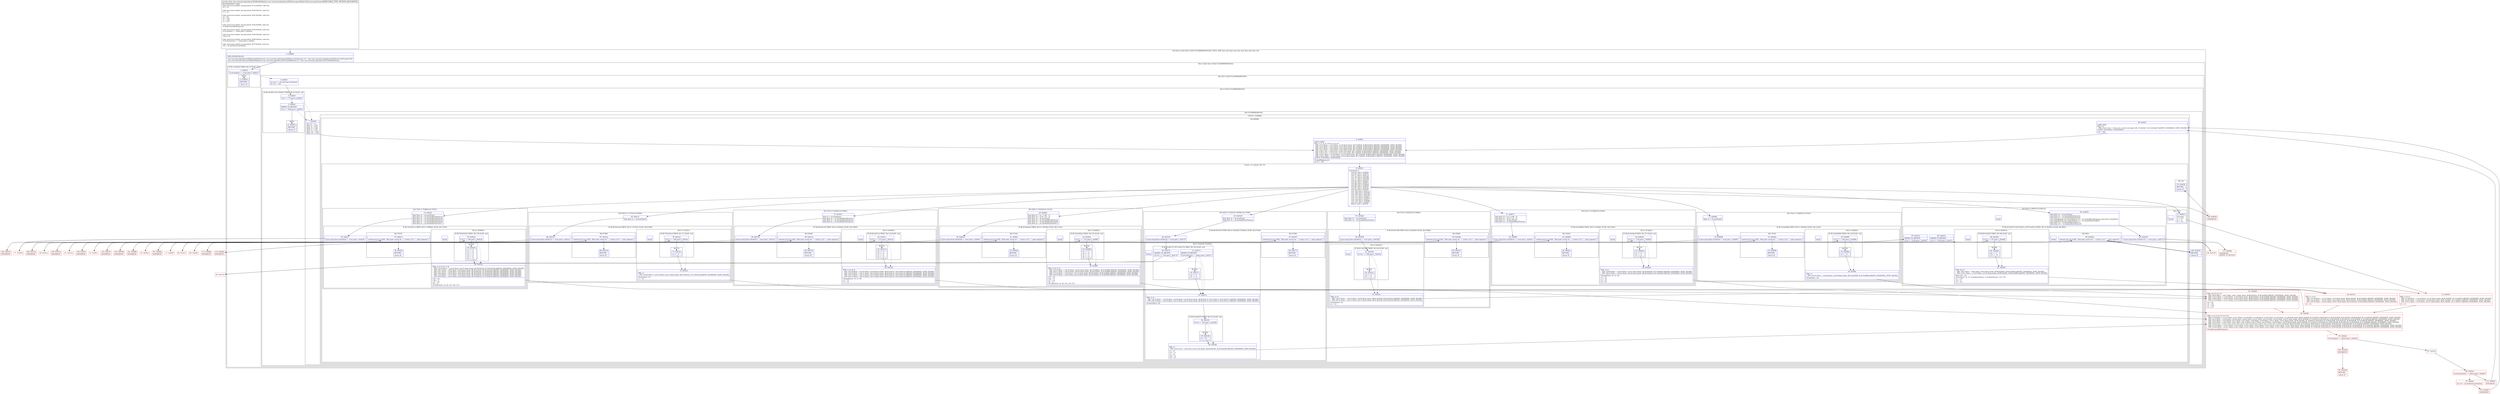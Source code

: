 digraph "CFG forcom.caverock.androidsvg.SVGParser.parsePath(Ljava\/lang\/String;)Lcom\/caverock\/androidsvg\/SVG$PathDefinition;" {
subgraph cluster_Region_2134477801 {
label = "R(2:0|(2:(1:2)|(2:3|(2:(1:6)|(4:7|(3:8|9|98)|99|100))))) | DECL_VAR: float null, float null, float null, float null, float null\l";
node [shape=record,color=blue];
Node_0 [shape=record,label="{0\:\ 0x0000|MTH_ENTER_BLOCK\l|com.caverock.androidsvg.SVGParser$TextScanner com.caverock.androidsvg.SVGParser.TextScanner r0 = new com.caverock.androidsvg.SVGParser.TextScanner(r18)\lcom.caverock.androidsvg.SVG$PathDefinition com.caverock.androidsvg.SVG.PathDefinition r9 = new com.caverock.androidsvg.SVG.PathDefinition()\l}"];
subgraph cluster_Region_1068958347 {
label = "R(2:(1:2)|(2:3|(2:(1:6)|(4:7|(3:8|9|98)|99|100))))";
node [shape=record,color=blue];
subgraph cluster_IfRegion_1902236401 {
label = "IF [B:1:0x0010] THEN: R(1:2) ELSE: null";
node [shape=record,color=blue];
Node_1 [shape=record,label="{1\:\ 0x0010|if (r0.empty() == true) goto L_0x0012\l}"];
subgraph cluster_Region_2064632595 {
label = "R(1:2)";
node [shape=record,color=blue];
Node_2 [shape=record,label="{2\:\ 0x0012|RETURN\l|return r9\l}"];
}
}
subgraph cluster_Region_1403106353 {
label = "R(2:3|(2:(1:6)|(4:7|(3:8|9|98)|99|100)))";
node [shape=record,color=blue];
Node_3 [shape=record,label="{3\:\ 0x0013|int int r1 = r0.nextChar().intValue()\lint r10 = 109\l}"];
subgraph cluster_Region_699109252 {
label = "R(2:(1:6)|(4:7|(3:8|9|98)|99|100))";
node [shape=record,color=blue];
subgraph cluster_IfRegion_359711494 {
label = "IF [B:4:0x001f, B:5:0x0021] THEN: R(1:6) ELSE: null";
node [shape=record,color=blue];
Node_4 [shape=record,label="{4\:\ 0x001f|if (r1 != 77) goto L_0x0021\l}"];
Node_5 [shape=record,label="{5\:\ 0x0021|ADDED_TO_REGION\l|if (r1 != 109) goto L_0x0023\l}"];
subgraph cluster_Region_712042664 {
label = "R(1:6)";
node [shape=record,color=blue];
Node_6 [shape=record,label="{6\:\ 0x0023|RETURN\l|return r9\l}"];
}
}
subgraph cluster_Region_1887518641 {
label = "R(4:7|(3:8|9|98)|99|100)";
node [shape=record,color=blue];
Node_7 [shape=record,label="{7\:\ 0x0024|int r12 = r1\lfloat r1 = 0.0f\lfloat r2 = 0.0f\lfloat r3 = 0.0f\lfloat r4 = 0.0f\lfloat r13 = 0.0f\lfloat r14 = 0.0f\l}"];
subgraph cluster_LoopRegion_1909413068 {
label = "LOOP:0: (3:8|9|98)";
node [shape=record,color=blue];
subgraph cluster_Region_276894072 {
label = "R(3:8|9|98)";
node [shape=record,color=blue];
Node_8 [shape=record,label="{8\:\ 0x002c|LOOP_START\lPHI: r1 r2 r3 r4 r10 r12 r13 r14 \l  PHI: (r1v5 float) = (r1v4 float), (r1v6 float) binds: [B:7:0x0024, B:98:0x02b7] A[DONT_GENERATE, DONT_INLINE]\l  PHI: (r2v2 float) = (r2v1 float), (r2v3 float) binds: [B:7:0x0024, B:98:0x02b7] A[DONT_GENERATE, DONT_INLINE]\l  PHI: (r3v1 float) = (r3v0 float), (r3v2 float) binds: [B:7:0x0024, B:98:0x02b7] A[DONT_GENERATE, DONT_INLINE]\l  PHI: (r4v1 float) = (r4v0 float), (r4v2 float) binds: [B:7:0x0024, B:98:0x02b7] A[DONT_GENERATE, DONT_INLINE]\l  PHI: (r10v1 int) = (r10v0 int), (r10v2 int) binds: [B:7:0x0024, B:98:0x02b7] A[DONT_GENERATE, DONT_INLINE]\l  PHI: (r12v1 int) = (r12v0 int), (r12v3 int) binds: [B:7:0x0024, B:98:0x02b7] A[DONT_GENERATE, DONT_INLINE]\l  PHI: (r13v1 float) = (r13v0 float), (r13v2 float) binds: [B:7:0x0024, B:98:0x02b7] A[DONT_GENERATE, DONT_INLINE]\l  PHI: (r14v1 float) = (r14v0 float), (r14v2 float) binds: [B:7:0x0024, B:98:0x02b7] A[DONT_GENERATE, DONT_INLINE]\lLOOP:0: B:8:0x002c\-\>B:98:0x02b7\l|r0.skipWhitespace()\lint r5 = 108\l}"];
subgraph cluster_SwitchRegion_431174165 {
label = "Switch: 10, default: R(1:10)";
node [shape=record,color=blue];
Node_9 [shape=record,label="{9\:\ 0x0033|switch(r12) \{\l    case 65: goto L_0x0252;\l    case 67: goto L_0x01f5;\l    case 72: goto L_0x01c3;\l    case 76: goto L_0x018d;\l    case 77: goto L_0x0149;\l    case 81: goto L_0x0107;\l    case 83: goto L_0x00b1;\l    case 84: goto L_0x0071;\l    case 86: goto L_0x0040;\l    case 90: goto L_0x0037;\l    case 97: goto L_0x0252;\l    case 99: goto L_0x01f5;\l    case 104: goto L_0x01c3;\l    case 108: goto L_0x018d;\l    case 109: goto L_0x0149;\l    case 113: goto L_0x0107;\l    case 115: goto L_0x00b1;\l    case 116: goto L_0x0071;\l    case 118: goto L_0x0040;\l    case 122: goto L_0x0037;\l    default: goto L_0x0036;\l\}\l}"];
subgraph cluster_Region_592750146 {
label = "R(3:82|(3:(1:90)|91|1)(2:99|1)|1)";
node [shape=record,color=blue];
Node_82 [shape=record,label="{82\:\ 0x0252|float float r2 = r0.nextFloat()\lfloat float r4 = r0.checkedNextFloat(r2)\lfloat float r5 = r0.checkedNextFloat(r4)\ljava.lang.Boolean java.lang.Boolean r6 = r0.checkedNextFlag(java.lang.Float.valueOf(r5))\ljava.lang.Boolean java.lang.Boolean r7 = r0.checkedNextFlag(r6)\lfloat float r8 = r0.checkedNextFloat(r7)\lfloat float r15 = r0.checkedNextFloat(r8)\l}"];
subgraph cluster_IfRegion_198027654 {
label = "IF [B:83:0x0276, B:85:0x027a, B:87:0x027e] THEN: R(3:(1:90)|91|1) ELSE: R(2:99|1)";
node [shape=record,color=blue];
Node_83 [shape=record,label="{83\:\ 0x0276|if (java.lang.Float.isNaN(r15) != true) goto L_0x0278\l}"];
Node_85 [shape=record,label="{85\:\ 0x027a|ADDED_TO_REGION\l|if (r2 \>= 0.0f) goto L_0x027c\l}"];
Node_87 [shape=record,label="{87\:\ 0x027e|ADDED_TO_REGION\l|if (r4 \>= 0.0f) goto L_0x0281\l}"];
subgraph cluster_Region_1979783407 {
label = "R(3:(1:90)|91|1)";
node [shape=record,color=blue];
subgraph cluster_IfRegion_1622600229 {
label = "IF [B:89:0x0283] THEN: R(1:90) ELSE: null";
node [shape=record,color=blue];
Node_89 [shape=record,label="{89\:\ 0x0283|if (r12 == 97) goto L_0x0285\l}"];
subgraph cluster_Region_1314263644 {
label = "R(1:90)";
node [shape=record,color=blue];
Node_90 [shape=record,label="{90\:\ 0x0285|r8 += r1\lr15 += r3\l}"];
}
}
Node_91 [shape=record,label="{91\:\ 0x0287|PHI: r8 r15 \l  PHI: (r8v1 float) = (r8v0 float), (r8v3 float) binds: [B:89:0x0283, B:90:0x0285] A[DONT_GENERATE, DONT_INLINE]\l  PHI: (r15v1 float) = (r15v0 float), (r15v2 float) binds: [B:89:0x0283, B:90:0x0285] A[DONT_GENERATE, DONT_INLINE]\l|float r10 = r8\lr9.arcTo(r2, r4, r5, r6.booleanValue(), r7.booleanValue(), r10, r15)\lr1 = r10\lr2 = r1\lr3 = r15\l}"];
Node_InsnContainer_1708246838 [shape=record,label="{|break\l}"];
}
subgraph cluster_Region_1942842822 {
label = "R(2:99|1)";
node [shape=record,color=blue];
Node_99 [shape=record,label="{99\:\ 0x02bb|android.util.Log.e(TAG, \"Bad path coords for \" + ((char) r12) + \" path segment\")\l}"];
Node_InsnContainer_1651843677 [shape=record,label="{|break\l}"];
}
}
Node_InsnContainer_391595576 [shape=record,label="{|break\l}"];
}
subgraph cluster_Region_1549602435 {
label = "R(2:73|(3:(1:79)|80|1)(2:75|76))";
node [shape=record,color=blue];
Node_73 [shape=record,label="{73\:\ 0x01f5|float float r2 = r0.nextFloat()\lfloat float r4 = r0.checkedNextFloat(r2)\lfloat float r5 = r0.checkedNextFloat(r4)\lfloat float r6 = r0.checkedNextFloat(r5)\lfloat float r7 = r0.checkedNextFloat(r6)\lfloat float r8 = r0.checkedNextFloat(r7)\l}"];
subgraph cluster_IfRegion_258962219 {
label = "IF [B:74:0x0211] THEN: R(3:(1:79)|80|1) ELSE: R(2:75|76)";
node [shape=record,color=blue];
Node_74 [shape=record,label="{74\:\ 0x0211|if (java.lang.Float.isNaN(r8) != true) goto L_0x0230\l}"];
subgraph cluster_Region_1267209382 {
label = "R(3:(1:79)|80|1)";
node [shape=record,color=blue];
subgraph cluster_IfRegion_1540584143 {
label = "IF [B:78:0x0232] THEN: R(1:79) ELSE: null";
node [shape=record,color=blue];
Node_78 [shape=record,label="{78\:\ 0x0232|if (r12 == 99) goto L_0x0234\l}"];
subgraph cluster_Region_1760141040 {
label = "R(1:79)";
node [shape=record,color=blue];
Node_79 [shape=record,label="{79\:\ 0x0234|r7 += r1\lr8 += r3\lr2 += r1\lr4 += r3\lr5 += r1\lr6 += r3\l}"];
}
}
Node_80 [shape=record,label="{80\:\ 0x023a|PHI: r2 r4 r5 r6 r7 r8 \l  PHI: (r2v14 float) = (r2v10 float), (r2v15 float) binds: [B:78:0x0232, B:79:0x0234] A[DONT_GENERATE, DONT_INLINE]\l  PHI: (r4v7 float) = (r4v6 float), (r4v9 float) binds: [B:78:0x0232, B:79:0x0234] A[DONT_GENERATE, DONT_INLINE]\l  PHI: (r5v7 float) = (r5v6 float), (r5v9 float) binds: [B:78:0x0232, B:79:0x0234] A[DONT_GENERATE, DONT_INLINE]\l  PHI: (r6v6 float) = (r6v5 float), (r6v8 float) binds: [B:78:0x0232, B:79:0x0234] A[DONT_GENERATE, DONT_INLINE]\l  PHI: (r7v4 float) = (r7v3 float), (r7v6 float) binds: [B:78:0x0232, B:79:0x0234] A[DONT_GENERATE, DONT_INLINE]\l  PHI: (r8v6 float) = (r8v5 float), (r8v8 float) binds: [B:78:0x0232, B:79:0x0234] A[DONT_GENERATE, DONT_INLINE]\l|r15 = r6\lr16 = r7\lr17 = r8\lr8 = r5\lr9.cubicTo(r2, r4, r8, r15, r16, r17)\l}"];
Node_InsnContainer_473241898 [shape=record,label="{|break\l}"];
}
subgraph cluster_Region_1322912151 {
label = "R(2:75|76)";
node [shape=record,color=blue];
Node_75 [shape=record,label="{75\:\ 0x0213|android.util.Log.e(TAG, \"Bad path coords for \" + ((char) r12) + \" path segment\")\l}"];
Node_76 [shape=record,label="{76\:\ 0x022f|RETURN\l|return r9\l}"];
}
}
}
subgraph cluster_Region_33761541 {
label = "R(2:65|(3:(1:71)|72|1)(2:67|68))";
node [shape=record,color=blue];
Node_65 [shape=record,label="{65\:\ 0x01c3|float float r2 = r0.nextFloat()\l}"];
subgraph cluster_IfRegion_974930372 {
label = "IF [B:66:0x01cb] THEN: R(3:(1:71)|72|1) ELSE: R(2:67|68)";
node [shape=record,color=blue];
Node_66 [shape=record,label="{66\:\ 0x01cb|if (java.lang.Float.isNaN(r2) != true) goto L_0x01ea\l}"];
subgraph cluster_Region_1673694540 {
label = "R(3:(1:71)|72|1)";
node [shape=record,color=blue];
subgraph cluster_IfRegion_1542508602 {
label = "IF [B:70:0x01ec] THEN: R(1:71) ELSE: null";
node [shape=record,color=blue];
Node_70 [shape=record,label="{70\:\ 0x01ec|if (r12 == 104) goto L_0x01ee\l}"];
subgraph cluster_Region_1889084653 {
label = "R(1:71)";
node [shape=record,color=blue];
Node_71 [shape=record,label="{71\:\ 0x01ee|r2 += r1\l}"];
}
}
Node_72 [shape=record,label="{72\:\ 0x01ef|PHI: r2 \l  PHI: (r2v20 float) = (r2v16 float), (r2v21 float) binds: [B:70:0x01ec, B:71:0x01ee] A[DONT_GENERATE, DONT_INLINE]\l|r9.lineTo(r2, r3)\lr1 = r2\l}"];
Node_InsnContainer_2008450541 [shape=record,label="{|break\l}"];
}
subgraph cluster_Region_494548923 {
label = "R(2:67|68)";
node [shape=record,color=blue];
Node_67 [shape=record,label="{67\:\ 0x01cd|android.util.Log.e(TAG, \"Bad path coords for \" + ((char) r12) + \" path segment\")\l}"];
Node_68 [shape=record,label="{68\:\ 0x01e9|RETURN\l|return r9\l}"];
}
}
}
subgraph cluster_Region_445768428 {
label = "R(2:57|(3:(1:62)|63|1)(2:59|60))";
node [shape=record,color=blue];
Node_57 [shape=record,label="{57\:\ 0x018d|float float r2 = r0.nextFloat()\lfloat float r4 = r0.checkedNextFloat(r2)\l}"];
subgraph cluster_IfRegion_1611480788 {
label = "IF [B:58:0x0199] THEN: R(3:(1:62)|63|1) ELSE: R(2:59|60)";
node [shape=record,color=blue];
Node_58 [shape=record,label="{58\:\ 0x0199|if (java.lang.Float.isNaN(r4) != true) goto L_0x01b8\l}"];
subgraph cluster_Region_383528342 {
label = "R(3:(1:62)|63|1)";
node [shape=record,color=blue];
subgraph cluster_IfRegion_205581987 {
label = "IF [B:61:0x01b8] THEN: R(1:62) ELSE: null";
node [shape=record,color=blue];
Node_61 [shape=record,label="{61\:\ 0x01b8|if (r12 == 108) goto L_0x01ba\l}"];
subgraph cluster_Region_356063931 {
label = "R(1:62)";
node [shape=record,color=blue];
Node_62 [shape=record,label="{62\:\ 0x01ba|r2 += r1\lr4 += r3\l}"];
}
}
Node_63 [shape=record,label="{63\:\ 0x01bc|PHI: r2 r4 \l  PHI: (r2v27 float) = (r2v23 float), (r2v28 float) binds: [B:61:0x01b8, B:62:0x01ba] A[DONT_GENERATE, DONT_INLINE]\l  PHI: (r4v12 float) = (r4v11 float), (r4v13 float) binds: [B:61:0x01b8, B:62:0x01ba] A[DONT_GENERATE, DONT_INLINE]\l|r9.lineTo(r2, r4)\lr1 = r2\l}"];
Node_InsnContainer_1016735372 [shape=record,label="{|break\l}"];
}
subgraph cluster_Region_139724907 {
label = "R(2:59|60)";
node [shape=record,color=blue];
Node_59 [shape=record,label="{59\:\ 0x019b|android.util.Log.e(TAG, \"Bad path coords for \" + ((char) r12) + \" path segment\")\l}"];
Node_60 [shape=record,label="{60\:\ 0x01b7|RETURN\l|return r9\l}"];
}
}
}
subgraph cluster_Region_477180234 {
label = "R(2:45|(5:(1:52)|53|(1:55)|56|1)(2:47|48))";
node [shape=record,color=blue];
Node_45 [shape=record,label="{45\:\ 0x0149|float float r2 = r0.nextFloat()\lfloat float r4 = r0.checkedNextFloat(r2)\l}"];
subgraph cluster_IfRegion_107625162 {
label = "IF [B:46:0x0155] THEN: R(5:(1:52)|53|(1:55)|56|1) ELSE: R(2:47|48)";
node [shape=record,color=blue];
Node_46 [shape=record,label="{46\:\ 0x0155|if (java.lang.Float.isNaN(r4) != true) goto L_0x0174\l}"];
subgraph cluster_Region_864058229 {
label = "R(5:(1:52)|53|(1:55)|56|1)";
node [shape=record,color=blue];
subgraph cluster_IfRegion_2131446976 {
label = "IF [B:49:0x0174, B:51:0x017a] THEN: R(1:52) ELSE: null";
node [shape=record,color=blue];
Node_49 [shape=record,label="{49\:\ 0x0174|ADDED_TO_REGION\l|if (r12 == r10) goto L_0x0176\l}"];
Node_51 [shape=record,label="{51\:\ 0x017a|ADDED_TO_REGION\l|if (r9.isEmpty() == false) goto L_0x017c\l}"];
subgraph cluster_Region_1795374770 {
label = "R(1:52)";
node [shape=record,color=blue];
Node_52 [shape=record,label="{52\:\ 0x017c|r2 += r1\lr4 += r3\l}"];
}
}
Node_53 [shape=record,label="{53\:\ 0x017e|PHI: r2 r4 \l  PHI: (r2v33 float) = (r2v29 float), (r2v29 float), (r2v34 float) binds: [B:49:0x0174, B:51:0x017a, B:52:0x017c] A[DONT_GENERATE, DONT_INLINE]\l  PHI: (r4v15 float) = (r4v14 float), (r4v14 float), (r4v16 float) binds: [B:49:0x0174, B:51:0x017a, B:52:0x017c] A[DONT_GENERATE, DONT_INLINE]\l|r9.moveTo(r2, r4)\l}"];
subgraph cluster_IfRegion_1212944199 {
label = "IF [B:54:0x0181] THEN: R(1:55) ELSE: null";
node [shape=record,color=blue];
Node_54 [shape=record,label="{54\:\ 0x0181|if (r12 != r10) goto L_0x0184\l}"];
subgraph cluster_Region_1599120240 {
label = "R(1:55)";
node [shape=record,color=blue];
Node_55 [shape=record,label="{55\:\ 0x0184|r5 = 76\l}"];
}
}
Node_56 [shape=record,label="{56\:\ 0x0186|PHI: r5 \l  PHI: (r5v12 int) = (r5v0 int), (r5v13 int) binds: [B:54:0x0181, B:55:0x0184] A[DONT_GENERATE, DONT_INLINE]\l|r1 = r2\lr13 = r1\lr3 = r4\lr14 = r3\lr12 = r5\l}"];
Node_InsnContainer_290570657 [shape=record,label="{|break\l}"];
}
subgraph cluster_Region_1153908750 {
label = "R(2:47|48)";
node [shape=record,color=blue];
Node_47 [shape=record,label="{47\:\ 0x0157|android.util.Log.e(TAG, \"Bad path coords for \" + ((char) r12) + \" path segment\")\l}"];
Node_48 [shape=record,label="{48\:\ 0x0173|RETURN\l|return r9\l}"];
}
}
}
subgraph cluster_Region_678174033 {
label = "R(2:37|(3:(1:43)|44|1)(2:39|40))";
node [shape=record,color=blue];
Node_37 [shape=record,label="{37\:\ 0x0107|float r2 = r0.nextFloat()\lfloat float r4 = r0.checkedNextFloat(r2)\lfloat float r5 = r0.checkedNextFloat(r4)\lfloat float r6 = r0.checkedNextFloat(r5)\l}"];
subgraph cluster_IfRegion_1919477511 {
label = "IF [B:38:0x011b] THEN: R(3:(1:43)|44|1) ELSE: R(2:39|40)";
node [shape=record,color=blue];
Node_38 [shape=record,label="{38\:\ 0x011b|if (java.lang.Float.isNaN(r6) != true) goto L_0x013a\l}"];
subgraph cluster_Region_1819807661 {
label = "R(3:(1:43)|44|1)";
node [shape=record,color=blue];
subgraph cluster_IfRegion_343605680 {
label = "IF [B:42:0x013c] THEN: R(1:43) ELSE: null";
node [shape=record,color=blue];
Node_42 [shape=record,label="{42\:\ 0x013c|if (r12 == 113) goto L_0x013e\l}"];
subgraph cluster_Region_1337537340 {
label = "R(1:43)";
node [shape=record,color=blue];
Node_43 [shape=record,label="{43\:\ 0x013e|r5 += r1\lr6 += r3\lr2 += r1\lr4 += r3\l}"];
}
}
Node_44 [shape=record,label="{44\:\ 0x0142|PHI: r2 r4 r5 r6 \l  PHI: (r2v39 float) = (r2v35 float), (r2v40 float) binds: [B:42:0x013c, B:43:0x013e] A[DONT_GENERATE, DONT_INLINE]\l  PHI: (r4v18 float) = (r4v17 float), (r4v19 float) binds: [B:42:0x013c, B:43:0x013e] A[DONT_GENERATE, DONT_INLINE]\l  PHI: (r5v15 float) = (r5v14 float), (r5v16 float) binds: [B:42:0x013c, B:43:0x013e] A[DONT_GENERATE, DONT_INLINE]\l  PHI: (r6v13 float) = (r6v12 float), (r6v14 float) binds: [B:42:0x013c, B:43:0x013e] A[DONT_GENERATE, DONT_INLINE]\l|r9.quadTo(r2, r4, r5, r6)\lr1 = r5\lr3 = r6\l}"];
Node_InsnContainer_622421736 [shape=record,label="{|break\l}"];
}
subgraph cluster_Region_1236284334 {
label = "R(2:39|40)";
node [shape=record,color=blue];
Node_39 [shape=record,label="{39\:\ 0x011d|android.util.Log.e(TAG, \"Bad path coords for \" + ((char) r12) + \" path segment\")\l}"];
Node_40 [shape=record,label="{40\:\ 0x0139|RETURN\l|return r9\l}"];
}
}
}
subgraph cluster_Region_867975768 {
label = "R(2:29|(3:(1:35)|36|1)(2:31|32))";
node [shape=record,color=blue];
Node_29 [shape=record,label="{29\:\ 0x00b1|float float r2 = (r1 * 2.0f) \- r2\lfloat float r4 = (2.0f * r3) \- r4\lfloat float r5 = r0.nextFloat()\lfloat float r6 = r0.checkedNextFloat(r5)\lfloat float r7 = r0.checkedNextFloat(r6)\lfloat float r8 = r0.checkedNextFloat(r7)\l}"];
subgraph cluster_IfRegion_706906863 {
label = "IF [B:30:0x00cd] THEN: R(3:(1:35)|36|1) ELSE: R(2:31|32)";
node [shape=record,color=blue];
Node_30 [shape=record,label="{30\:\ 0x00cd|if (java.lang.Float.isNaN(r8) != true) goto L_0x00ec\l}"];
subgraph cluster_Region_2036052542 {
label = "R(3:(1:35)|36|1)";
node [shape=record,color=blue];
subgraph cluster_IfRegion_1417563386 {
label = "IF [B:34:0x00ee] THEN: R(1:35) ELSE: null";
node [shape=record,color=blue];
Node_34 [shape=record,label="{34\:\ 0x00ee|if (r12 == 115) goto L_0x00f0\l}"];
subgraph cluster_Region_1992218730 {
label = "R(1:35)";
node [shape=record,color=blue];
Node_35 [shape=record,label="{35\:\ 0x00f0|r7 += r1\lr8 += r3\lr5 += r1\lr6 += r3\l}"];
}
}
Node_36 [shape=record,label="{36\:\ 0x00f4|PHI: r5 r6 r7 r8 \l  PHI: (r5v19 float) = (r5v18 float), (r5v21 float) binds: [B:34:0x00ee, B:35:0x00f0] A[DONT_GENERATE, DONT_INLINE]\l  PHI: (r6v17 float) = (r6v16 float), (r6v19 float) binds: [B:34:0x00ee, B:35:0x00f0] A[DONT_GENERATE, DONT_INLINE]\l  PHI: (r7v10 float) = (r7v9 float), (r7v12 float) binds: [B:34:0x00ee, B:35:0x00f0] A[DONT_GENERATE, DONT_INLINE]\l  PHI: (r8v10 float) = (r8v9 float), (r8v12 float) binds: [B:34:0x00ee, B:35:0x00f0] A[DONT_GENERATE, DONT_INLINE]\l|r15 = r6\lr16 = r7\lr17 = r8\lr8 = r5\lr9.cubicTo(r2, r4, r8, r15, r16, r17)\l}"];
Node_InsnContainer_1715672651 [shape=record,label="{|break\l}"];
}
subgraph cluster_Region_132274731 {
label = "R(2:31|32)";
node [shape=record,color=blue];
Node_31 [shape=record,label="{31\:\ 0x00cf|android.util.Log.e(TAG, \"Bad path coords for \" + ((char) r12) + \" path segment\")\l}"];
Node_32 [shape=record,label="{32\:\ 0x00eb|RETURN\l|return r9\l}"];
}
}
}
subgraph cluster_Region_649019457 {
label = "R(2:21|(3:(1:27)|28|1)(2:23|24))";
node [shape=record,color=blue];
Node_21 [shape=record,label="{21\:\ 0x0071|float float r5 = (r1 * 2.0f) \- r2\lfloat float r6 = (2.0f * r3) \- r4\lfloat float r2 = r0.nextFloat()\lfloat float r4 = r0.checkedNextFloat(r2)\l}"];
subgraph cluster_IfRegion_592509665 {
label = "IF [B:22:0x0083] THEN: R(3:(1:27)|28|1) ELSE: R(2:23|24)";
node [shape=record,color=blue];
Node_22 [shape=record,label="{22\:\ 0x0083|if (java.lang.Float.isNaN(r4) != true) goto L_0x00a2\l}"];
subgraph cluster_Region_734734365 {
label = "R(3:(1:27)|28|1)";
node [shape=record,color=blue];
subgraph cluster_IfRegion_156383055 {
label = "IF [B:26:0x00a4] THEN: R(1:27) ELSE: null";
node [shape=record,color=blue];
Node_26 [shape=record,label="{26\:\ 0x00a4|if (r12 == 116) goto L_0x00a6\l}"];
subgraph cluster_Region_722467012 {
label = "R(1:27)";
node [shape=record,color=blue];
Node_27 [shape=record,label="{27\:\ 0x00a6|r2 += r1\lr4 += r3\l}"];
}
}
Node_28 [shape=record,label="{28\:\ 0x00a8|PHI: r2 r4 \l  PHI: (r2v49 float) = (r2v45 float), (r2v51 float) binds: [B:26:0x00a4, B:27:0x00a6] A[DONT_GENERATE, DONT_INLINE]\l  PHI: (r4v23 float) = (r4v22 float), (r4v25 float) binds: [B:26:0x00a4, B:27:0x00a6] A[DONT_GENERATE, DONT_INLINE]\l|r9.quadTo(r5, r6, r2, r4)\lr1 = r2\lr3 = r4\lr2 = r5\lr4 = r6\l}"];
Node_InsnContainer_184607305 [shape=record,label="{|break\l}"];
}
subgraph cluster_Region_1663980425 {
label = "R(2:23|24)";
node [shape=record,color=blue];
Node_23 [shape=record,label="{23\:\ 0x0085|android.util.Log.e(TAG, \"Bad path coords for \" + ((char) r12) + \" path segment\")\l}"];
Node_24 [shape=record,label="{24\:\ 0x00a1|RETURN\l|return r9\l}"];
}
}
}
subgraph cluster_Region_859950783 {
label = "R(2:13|(3:(1:19)|20|1)(2:15|16))";
node [shape=record,color=blue];
Node_13 [shape=record,label="{13\:\ 0x0040|float r4 = r0.nextFloat()\l}"];
subgraph cluster_IfRegion_1605197159 {
label = "IF [B:14:0x0048] THEN: R(3:(1:19)|20|1) ELSE: R(2:15|16)";
node [shape=record,color=blue];
Node_14 [shape=record,label="{14\:\ 0x0048|if (java.lang.Float.isNaN(r4) != true) goto L_0x0067\l}"];
subgraph cluster_Region_1203820432 {
label = "R(3:(1:19)|20|1)";
node [shape=record,color=blue];
subgraph cluster_IfRegion_49083696 {
label = "IF [B:18:0x0069] THEN: R(1:19) ELSE: null";
node [shape=record,color=blue];
Node_18 [shape=record,label="{18\:\ 0x0069|if (r12 == 118) goto L_0x006b\l}"];
subgraph cluster_Region_1502324153 {
label = "R(1:19)";
node [shape=record,color=blue];
Node_19 [shape=record,label="{19\:\ 0x006b|r4 += r3\l}"];
}
}
Node_20 [shape=record,label="{20\:\ 0x006c|PHI: r4 \l  PHI: (r4v27 float) = (r4v26 float), (r4v28 float) binds: [B:18:0x0069, B:19:0x006b] A[DONT_GENERATE, DONT_INLINE]\l|r9.lineTo(r1, r4)\l}"];
Node_InsnContainer_339965505 [shape=record,label="{|break\l}"];
}
subgraph cluster_Region_1382477377 {
label = "R(2:15|16)";
node [shape=record,color=blue];
Node_15 [shape=record,label="{15\:\ 0x004a|android.util.Log.e(TAG, \"Bad path coords for \" + ((char) r12) + \" path segment\")\l}"];
Node_16 [shape=record,label="{16\:\ 0x0066|RETURN\l|return r9\l}"];
}
}
}
subgraph cluster_Region_538951632 {
label = "R(2:11|1)";
node [shape=record,color=blue];
Node_11 [shape=record,label="{11\:\ 0x0037|r9.close()\lr1 = r13\lr2 = r1\lr3 = r14\l}"];
Node_InsnContainer_2055437319 [shape=record,label="{|break\l}"];
}
subgraph cluster_Region_834409025 {
label = "R(1:10)";
node [shape=record,color=blue];
Node_10 [shape=record,label="{10\:\ 0x0036|RETURN\l|return r9\l}"];
}
}
Node_98 [shape=record,label="{98\:\ 0x02b7|LOOP_END\lPHI: r12 \l  PHI: (r12v3 int) = (r12v2 int), (r12v4 int) binds: [B:115:0x02b7, B:114:0x02b7] A[DONT_GENERATE, DONT_INLINE]\lLOOP:0: B:8:0x002c\-\>B:98:0x02b7\l|r10 = 109\l}"];
}
}
Node_99 [shape=record,label="{99\:\ 0x02bb|android.util.Log.e(TAG, \"Bad path coords for \" + ((char) r12) + \" path segment\")\l}"];
Node_100 [shape=record,label="{100\:\ 0x02d7|RETURN\l|return r9\l}"];
}
}
}
}
}
Node_12 [shape=record,color=red,label="{12\:\ 0x003d|PHI: r1 r2 r3 \l  PHI: (r1v36 float) = (r1v10 float), (r1v37 float) binds: [B:91:0x0287, B:11:0x0037] A[DONT_GENERATE, DONT_INLINE]\l  PHI: (r2v55 float) = (r2v8 float), (r2v56 float) binds: [B:91:0x0287, B:11:0x0037] A[DONT_GENERATE, DONT_INLINE]\l  PHI: (r3v12 float) = (r3v4 float), (r3v13 float) binds: [B:91:0x0287, B:11:0x0037] A[DONT_GENERATE, DONT_INLINE]\l|r4 = r3\l}"];
Node_17 [shape=record,color=red,label="{17\:\ 0x0067}"];
Node_25 [shape=record,color=red,label="{25\:\ 0x00a2}"];
Node_33 [shape=record,color=red,label="{33\:\ 0x00ec}"];
Node_41 [shape=record,color=red,label="{41\:\ 0x013a}"];
Node_50 [shape=record,color=red,label="{50\:\ 0x0176}"];
Node_64 [shape=record,color=red,label="{64\:\ 0x01c0|PHI: r1 r2 r4 \l  PHI: (r1v18 float) = (r1v21 float), (r1v5 float) binds: [B:63:0x01bc, B:20:0x006c] A[DONT_GENERATE, DONT_INLINE]\l  PHI: (r2v22 float) = (r2v27 float), (r2v2 float) binds: [B:63:0x01bc, B:20:0x006c] A[DONT_GENERATE, DONT_INLINE]\l  PHI: (r4v10 float) = (r4v12 float), (r4v27 float) binds: [B:63:0x01bc, B:20:0x006c] A[DONT_GENERATE, DONT_INLINE]\l|r3 = r4\l}"];
Node_69 [shape=record,color=red,label="{69\:\ 0x01ea}"];
Node_77 [shape=record,color=red,label="{77\:\ 0x0230}"];
Node_81 [shape=record,color=red,label="{81\:\ 0x024b|PHI: r8 r15 r16 r17 \l  PHI: (r8v4 float) = (r8v7 float), (r8v11 float) binds: [B:80:0x023a, B:36:0x00f4] A[DONT_GENERATE, DONT_INLINE]\l  PHI: (r15v3 float) = (r15v6 float), (r15v9 float) binds: [B:80:0x023a, B:36:0x00f4] A[DONT_GENERATE, DONT_INLINE]\l  PHI: (r16v3 float) = (r16v4 float), (r16v5 float) binds: [B:80:0x023a, B:36:0x00f4] A[DONT_GENERATE, DONT_INLINE]\l  PHI: (r17v0 float) = (r17v1 float), (r17v2 float) binds: [B:80:0x023a, B:36:0x00f4] A[DONT_GENERATE, DONT_INLINE]\l|r2 = r8\lr4 = r15\lr1 = r16\lr3 = r17\l}"];
Node_84 [shape=record,color=red,label="{84\:\ 0x0278}"];
Node_86 [shape=record,color=red,label="{86\:\ 0x027c}"];
Node_88 [shape=record,color=red,label="{88\:\ 0x0281}"];
Node_92 [shape=record,color=red,label="{92\:\ 0x029f|PHI: r1 r2 r3 r4 r12 r13 r14 \l  PHI: (r1v6 float) = (r1v11 float), (r1v17 float), (r1v18 float), (r1v24 float), (r1v27 float), (r1v33 float), (r1v36 float) binds: [B:81:0x024b, B:72:0x01ef, B:64:0x01c0, B:56:0x0186, B:44:0x0142, B:28:0x00a8, B:12:0x003d] A[DONT_GENERATE, DONT_INLINE]\l  PHI: (r2v3 float) = (r2v9 float), (r2v20 float), (r2v22 float), (r2v33 float), (r2v39 float), (r2v50 float), (r2v55 float) binds: [B:81:0x024b, B:72:0x01ef, B:64:0x01c0, B:56:0x0186, B:44:0x0142, B:28:0x00a8, B:12:0x003d] A[DONT_GENERATE, DONT_INLINE]\l  PHI: (r3v2 float) = (r3v5 float), (r3v1 float), (r3v7 float), (r3v8 float), (r3v9 float), (r3v11 float), (r3v12 float) binds: [B:81:0x024b, B:72:0x01ef, B:64:0x01c0, B:56:0x0186, B:44:0x0142, B:28:0x00a8, B:12:0x003d] A[DONT_GENERATE, DONT_INLINE]\l  PHI: (r4v2 float) = (r4v5 float), (r4v1 float), (r4v10 float), (r4v15 float), (r4v18 float), (r4v24 float), (r4v29 float) binds: [B:81:0x024b, B:72:0x01ef, B:64:0x01c0, B:56:0x0186, B:44:0x0142, B:28:0x00a8, B:12:0x003d] A[DONT_GENERATE, DONT_INLINE]\l  PHI: (r12v2 int) = (r12v1 int), (r12v1 int), (r12v1 int), (r12v5 int), (r12v1 int), (r12v1 int), (r12v1 int) binds: [B:81:0x024b, B:72:0x01ef, B:64:0x01c0, B:56:0x0186, B:44:0x0142, B:28:0x00a8, B:12:0x003d] A[DONT_GENERATE, DONT_INLINE]\l  PHI: (r13v2 float) = (r13v1 float), (r13v1 float), (r13v1 float), (r13v3 float), (r13v1 float), (r13v1 float), (r13v1 float) binds: [B:81:0x024b, B:72:0x01ef, B:64:0x01c0, B:56:0x0186, B:44:0x0142, B:28:0x00a8, B:12:0x003d] A[DONT_GENERATE, DONT_INLINE]\l  PHI: (r14v2 float) = (r14v1 float), (r14v1 float), (r14v1 float), (r14v3 float), (r14v1 float), (r14v1 float), (r14v1 float) binds: [B:81:0x024b, B:72:0x01ef, B:64:0x01c0, B:56:0x0186, B:44:0x0142, B:28:0x00a8, B:12:0x003d] A[DONT_GENERATE, DONT_INLINE]\l|r0.skipCommaWhitespace()\l}"];
Node_93 [shape=record,color=red,label="{93\:\ 0x02a6|if (r0.empty() == false) goto L_0x02a9\l}"];
Node_94 [shape=record,color=red,label="{94\:\ 0x02a8|RETURN\l|return r9\l}"];
Node_95 [shape=record,color=red,label="{95\:\ 0x02a9}"];
Node_96 [shape=record,color=red,label="{96\:\ 0x02ad|if (r0.hasLetter() == false) goto L_0x02b7\l}"];
Node_97 [shape=record,color=red,label="{97\:\ 0x02af|int r12 = r0.nextChar().intValue()\l}"];
Node_101 [shape=record,color=red,label="{101\:\ 0x0085|SYNTHETIC\l}"];
Node_102 [shape=record,color=red,label="{102\:\ 0x0213|SYNTHETIC\l}"];
Node_103 [shape=record,color=red,label="{103\:\ 0x019b|SYNTHETIC\l}"];
Node_104 [shape=record,color=red,label="{104\:\ 0x011d|SYNTHETIC\l}"];
Node_105 [shape=record,color=red,label="{105\:\ 0x02a8|SYNTHETIC\l}"];
Node_106 [shape=record,color=red,label="{106\:\ 0x0036|SYNTHETIC\l}"];
Node_107 [shape=record,color=red,label="{107\:\ 0x004a|SYNTHETIC\l}"];
Node_108 [shape=record,color=red,label="{108\:\ 0x01cd|SYNTHETIC\l}"];
Node_109 [shape=record,color=red,label="{109\:\ 0x00cf|SYNTHETIC\l}"];
Node_110 [shape=record,color=red,label="{110\:\ 0x0157|SYNTHETIC\l}"];
Node_111 [shape=record,color=red,label="{111\:\ 0x02bb|SYNTHETIC\lADDED_TO_REGION\l}"];
Node_112 [shape=record,color=red,label="{112\:\ 0x02bb|SYNTHETIC\l}"];
Node_113 [shape=record,color=red,label="{113\:\ 0x02bb|SYNTHETIC\l}"];
Node_114 [shape=record,color=red,label="{114\:\ 0x02b7|SYNTHETIC\l}"];
Node_115 [shape=record,color=red,label="{115\:\ 0x02b7|SYNTHETIC\l}"];
MethodNode[shape=record,label="{private static com.caverock.androidsvg.SVG$PathDefinition com.caverock.androidsvg.SVGParser.parsePath((r18v0 java.lang.String A[IMMUTABLE_TYPE, METHOD_ARGUMENT]))  | INCONSISTENT_CODE\lCode restructure failed: missing block: B:12:0x003d, code lost:\l    r4 = r3;\l\lCode restructure failed: missing block: B:64:0x01c0, code lost:\l    r3 = r4;\l\lCode restructure failed: missing block: B:81:0x024b, code lost:\l    r2 = r8;\l    r4 = r15;\l    r1 = r16;\l    r3 = r17;\l\lCode restructure failed: missing block: B:92:0x029f, code lost:\l    r0.skipCommaWhitespace();\l\lCode restructure failed: missing block: B:93:0x02a6, code lost:\l    if (r0.empty() == false) goto L_0x02a9;\l\lCode restructure failed: missing block: B:94:0x02a8, code lost:\l    return r9;\l\lCode restructure failed: missing block: B:96:0x02ad, code lost:\l    if (r0.hasLetter() == false) goto L_0x02b7;\l\lCode restructure failed: missing block: B:97:0x02af, code lost:\l    r12 = r0.nextChar().intValue();\l\l}"];
MethodNode -> Node_0;
Node_0 -> Node_1;
Node_1 -> Node_2;
Node_1 -> Node_3[style=dashed];
Node_3 -> Node_4;
Node_4 -> Node_5;
Node_4 -> Node_7[style=dashed];
Node_5 -> Node_6;
Node_5 -> Node_7[style=dashed];
Node_7 -> Node_8;
Node_8 -> Node_9;
Node_9 -> Node_11;
Node_9 -> Node_13;
Node_9 -> Node_21;
Node_9 -> Node_29;
Node_9 -> Node_37;
Node_9 -> Node_45;
Node_9 -> Node_57;
Node_9 -> Node_65;
Node_9 -> Node_73;
Node_9 -> Node_82;
Node_9 -> Node_106;
Node_82 -> Node_83;
Node_83 -> Node_84;
Node_83 -> Node_111[style=dashed];
Node_85 -> Node_86;
Node_85 -> Node_112[style=dashed];
Node_87 -> Node_88;
Node_87 -> Node_113[style=dashed];
Node_89 -> Node_90;
Node_89 -> Node_91[style=dashed];
Node_90 -> Node_91;
Node_91 -> Node_12;
Node_99 -> Node_100;
Node_73 -> Node_74;
Node_74 -> Node_77;
Node_74 -> Node_102[style=dashed];
Node_78 -> Node_79;
Node_78 -> Node_80[style=dashed];
Node_79 -> Node_80;
Node_80 -> Node_81;
Node_75 -> Node_76;
Node_65 -> Node_66;
Node_66 -> Node_69;
Node_66 -> Node_108[style=dashed];
Node_70 -> Node_71;
Node_70 -> Node_72[style=dashed];
Node_71 -> Node_72;
Node_72 -> Node_92;
Node_67 -> Node_68;
Node_57 -> Node_58;
Node_58 -> Node_61;
Node_58 -> Node_103[style=dashed];
Node_61 -> Node_62;
Node_61 -> Node_63[style=dashed];
Node_62 -> Node_63;
Node_63 -> Node_64;
Node_59 -> Node_60;
Node_45 -> Node_46;
Node_46 -> Node_49;
Node_46 -> Node_110[style=dashed];
Node_49 -> Node_50;
Node_49 -> Node_53[style=dashed];
Node_51 -> Node_52;
Node_51 -> Node_53[style=dashed];
Node_52 -> Node_53;
Node_53 -> Node_54;
Node_54 -> Node_55;
Node_54 -> Node_56[style=dashed];
Node_55 -> Node_56;
Node_56 -> Node_92;
Node_47 -> Node_48;
Node_37 -> Node_38;
Node_38 -> Node_41;
Node_38 -> Node_104[style=dashed];
Node_42 -> Node_43;
Node_42 -> Node_44[style=dashed];
Node_43 -> Node_44;
Node_44 -> Node_92;
Node_39 -> Node_40;
Node_29 -> Node_30;
Node_30 -> Node_33;
Node_30 -> Node_109[style=dashed];
Node_34 -> Node_35;
Node_34 -> Node_36[style=dashed];
Node_35 -> Node_36;
Node_36 -> Node_81;
Node_31 -> Node_32;
Node_21 -> Node_22;
Node_22 -> Node_25;
Node_22 -> Node_101[style=dashed];
Node_26 -> Node_27;
Node_26 -> Node_28[style=dashed];
Node_27 -> Node_28;
Node_28 -> Node_92;
Node_23 -> Node_24;
Node_13 -> Node_14;
Node_14 -> Node_17;
Node_14 -> Node_107[style=dashed];
Node_18 -> Node_19;
Node_18 -> Node_20[style=dashed];
Node_19 -> Node_20;
Node_20 -> Node_64;
Node_15 -> Node_16;
Node_11 -> Node_12;
Node_98 -> Node_8;
Node_99 -> Node_100;
Node_12 -> Node_92;
Node_17 -> Node_18;
Node_25 -> Node_26;
Node_33 -> Node_34;
Node_41 -> Node_42;
Node_50 -> Node_51;
Node_64 -> Node_92;
Node_69 -> Node_70;
Node_77 -> Node_78;
Node_81 -> Node_92;
Node_84 -> Node_85;
Node_86 -> Node_87;
Node_88 -> Node_89;
Node_92 -> Node_93;
Node_93 -> Node_95;
Node_93 -> Node_105[style=dashed];
Node_95 -> Node_96;
Node_96 -> Node_97[style=dashed];
Node_96 -> Node_115;
Node_97 -> Node_114;
Node_101 -> Node_23;
Node_102 -> Node_75;
Node_103 -> Node_59;
Node_104 -> Node_39;
Node_105 -> Node_94;
Node_106 -> Node_10;
Node_107 -> Node_15;
Node_108 -> Node_67;
Node_109 -> Node_31;
Node_110 -> Node_47;
Node_111 -> Node_99;
Node_112 -> Node_99;
Node_113 -> Node_99;
Node_114 -> Node_98;
Node_115 -> Node_98;
}

